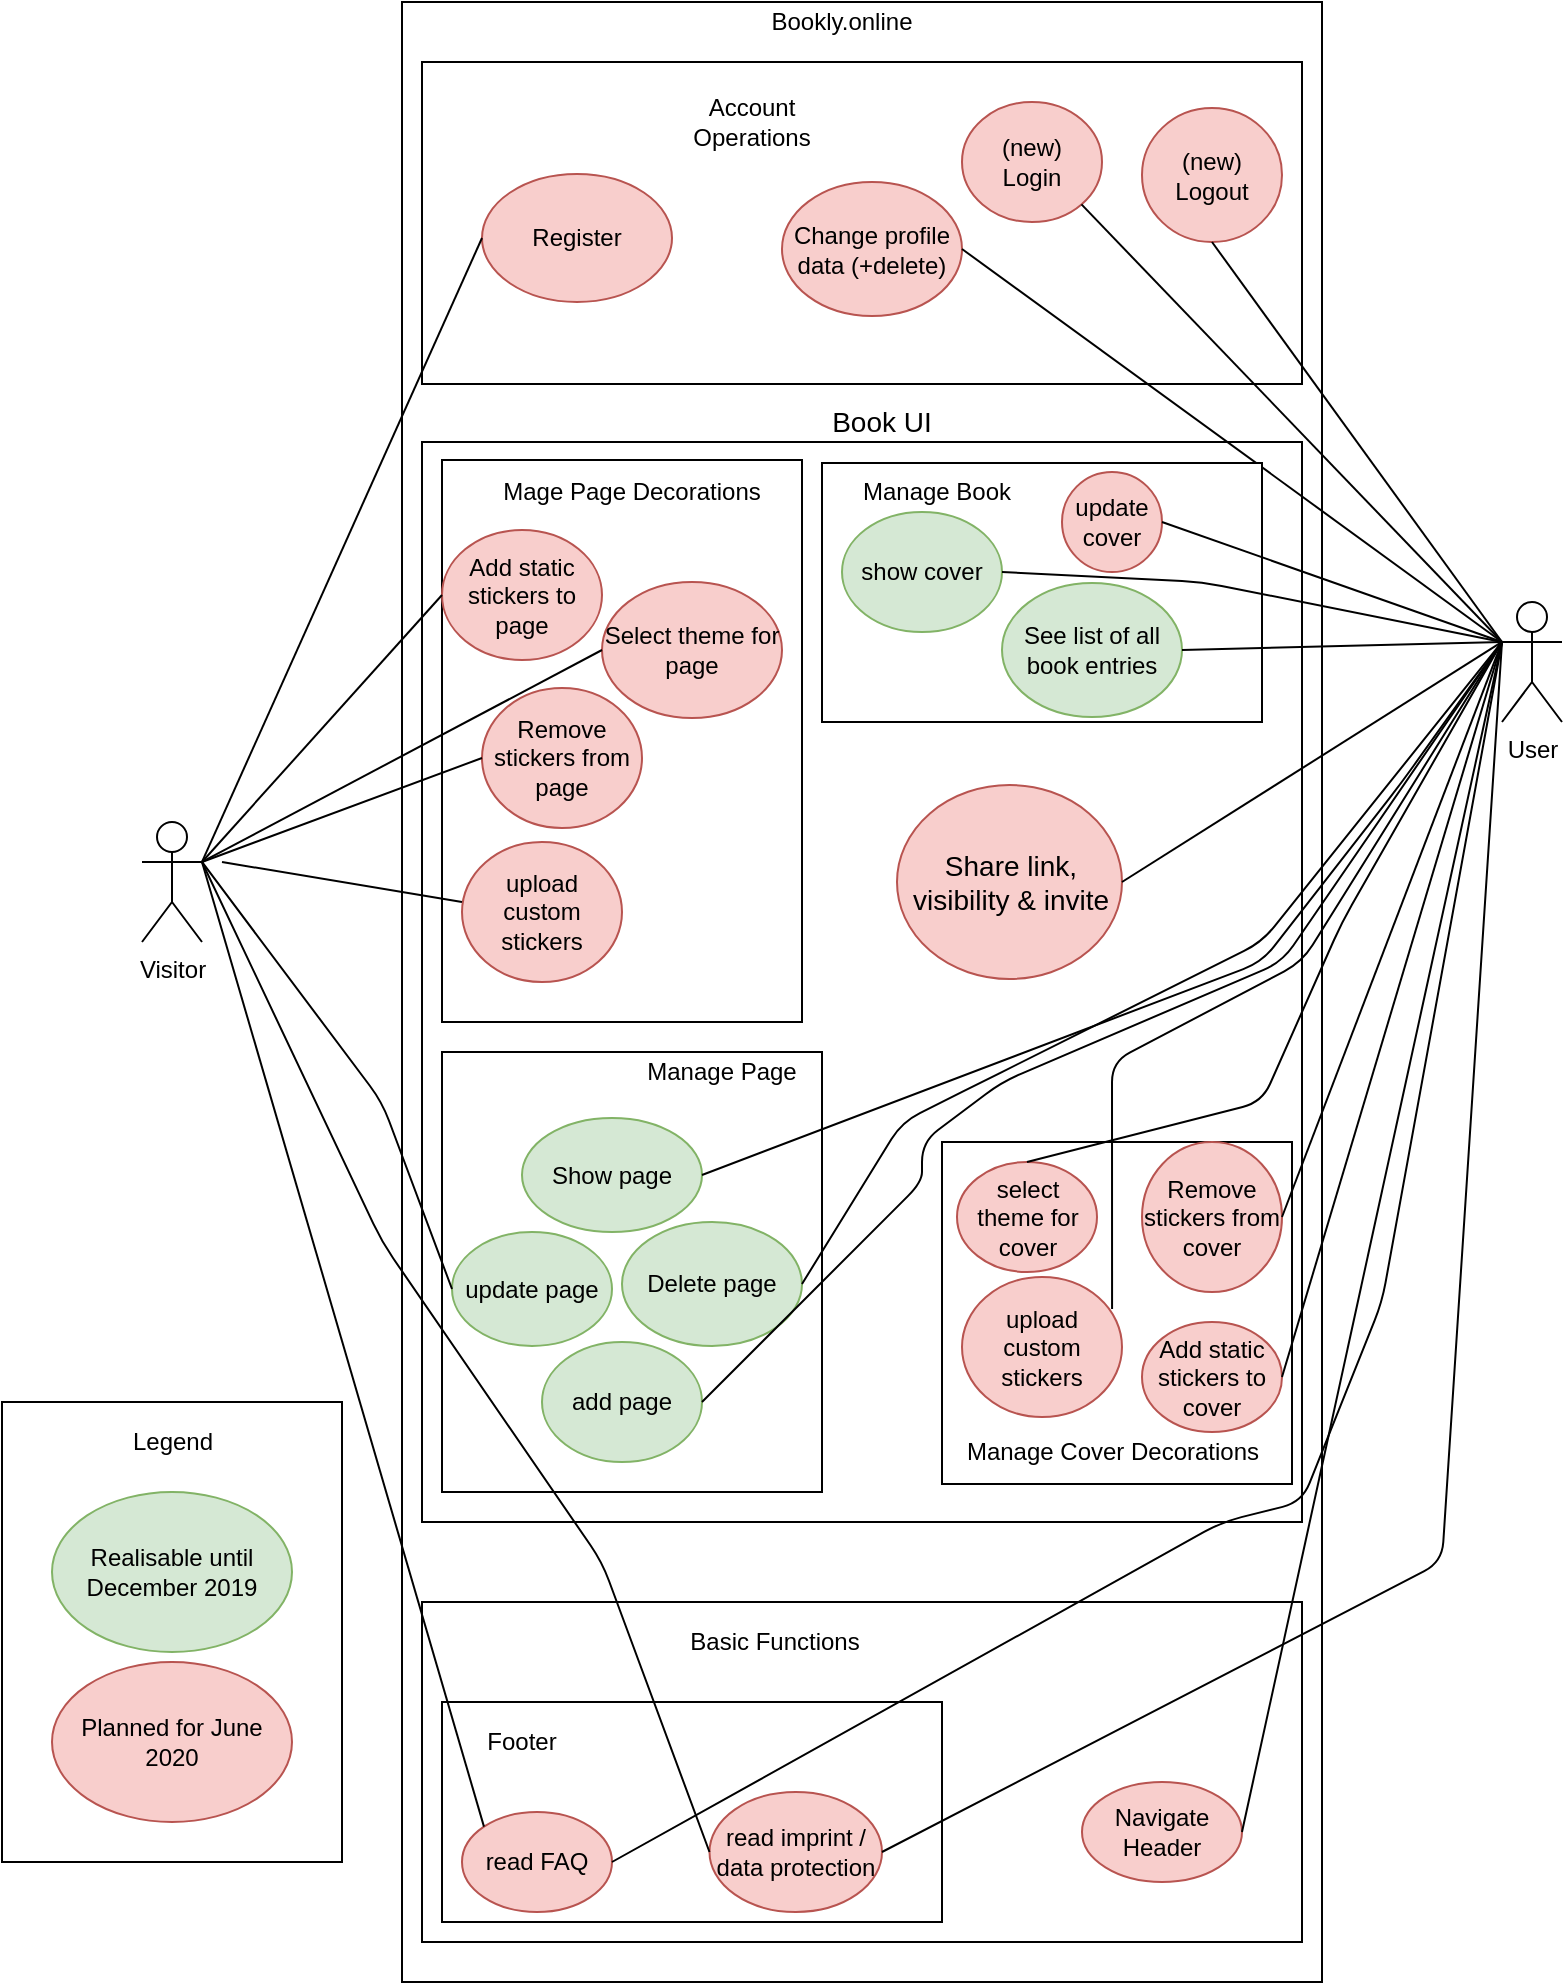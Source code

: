 <mxfile version="13.0.1" type="device"><diagram id="QTkLTwpihX6w_ZSABnGS" name="Page-1"><mxGraphModel dx="2756" dy="1729" grid="1" gridSize="10" guides="1" tooltips="1" connect="1" arrows="1" fold="1" page="1" pageScale="1" pageWidth="827" pageHeight="1169" math="0" shadow="0"><root><mxCell id="0"/><mxCell id="1" parent="0"/><mxCell id="Cbfm2NbSBNBgH-ECUjFJ-2" value="" style="rounded=0;whiteSpace=wrap;html=1;" parent="1" vertex="1"><mxGeometry x="-1430" y="-1030" width="460" height="990" as="geometry"/></mxCell><mxCell id="Cbfm2NbSBNBgH-ECUjFJ-23" value="" style="rounded=0;whiteSpace=wrap;html=1;" parent="1" vertex="1"><mxGeometry x="-1420" y="-810" width="440" height="540" as="geometry"/></mxCell><mxCell id="wHSJdmdyM5T6n98NVIBe-10" value="" style="rounded=0;whiteSpace=wrap;html=1;" parent="1" vertex="1"><mxGeometry x="-1420" y="-230" width="440" height="170" as="geometry"/></mxCell><mxCell id="u0uzfvqXaxtprkz0VD8p-9" value="" style="rounded=0;whiteSpace=wrap;html=1;" vertex="1" parent="1"><mxGeometry x="-1410" y="-801" width="180" height="281" as="geometry"/></mxCell><mxCell id="u0uzfvqXaxtprkz0VD8p-5" value="" style="rounded=0;whiteSpace=wrap;html=1;align=left;" vertex="1" parent="1"><mxGeometry x="-1410" y="-505" width="190" height="220" as="geometry"/></mxCell><mxCell id="Cbfm2NbSBNBgH-ECUjFJ-1" value="User" style="shape=umlActor;verticalLabelPosition=bottom;labelBackgroundColor=#ffffff;verticalAlign=top;html=1;outlineConnect=0;" parent="1" vertex="1"><mxGeometry x="-880" y="-730" width="30" height="60" as="geometry"/></mxCell><mxCell id="Cbfm2NbSBNBgH-ECUjFJ-5" value="Visitor" style="shape=umlActor;verticalLabelPosition=bottom;labelBackgroundColor=#ffffff;verticalAlign=top;html=1;outlineConnect=0;" parent="1" vertex="1"><mxGeometry x="-1560" y="-620" width="30" height="60" as="geometry"/></mxCell><mxCell id="Cbfm2NbSBNBgH-ECUjFJ-3" value="Bookly.online" style="text;html=1;strokeColor=none;fillColor=none;align=center;verticalAlign=middle;whiteSpace=wrap;rounded=0;" parent="1" vertex="1"><mxGeometry x="-1260" y="-1030" width="100" height="20" as="geometry"/></mxCell><mxCell id="Cbfm2NbSBNBgH-ECUjFJ-18" value="" style="rounded=0;whiteSpace=wrap;html=1;" parent="1" vertex="1"><mxGeometry x="-1420" y="-1000" width="440" height="161" as="geometry"/></mxCell><mxCell id="Cbfm2NbSBNBgH-ECUjFJ-19" value="Account Operations" style="text;html=1;strokeColor=none;fillColor=none;align=center;verticalAlign=middle;whiteSpace=wrap;rounded=0;" parent="1" vertex="1"><mxGeometry x="-1295" y="-980" width="80" height="20" as="geometry"/></mxCell><mxCell id="Cbfm2NbSBNBgH-ECUjFJ-20" value="(new)&lt;br&gt;Login" style="ellipse;whiteSpace=wrap;html=1;fillColor=#f8cecc;strokeColor=#b85450;" parent="1" vertex="1"><mxGeometry x="-1150" y="-980" width="70" height="60" as="geometry"/></mxCell><mxCell id="Cbfm2NbSBNBgH-ECUjFJ-21" value="Register" style="ellipse;whiteSpace=wrap;html=1;fillColor=#f8cecc;strokeColor=#b85450;" parent="1" vertex="1"><mxGeometry x="-1390" y="-944" width="95" height="64" as="geometry"/></mxCell><mxCell id="Cbfm2NbSBNBgH-ECUjFJ-15" value="Add static stickers to page" style="ellipse;whiteSpace=wrap;html=1;fillColor=#f8cecc;strokeColor=#b85450;" parent="1" vertex="1"><mxGeometry x="-1410" y="-766" width="80" height="65" as="geometry"/></mxCell><mxCell id="Cbfm2NbSBNBgH-ECUjFJ-24" value="&lt;font style=&quot;font-size: 14px&quot;&gt;Book UI&lt;/font&gt;" style="text;html=1;strokeColor=none;fillColor=none;align=center;verticalAlign=middle;whiteSpace=wrap;rounded=0;" parent="1" vertex="1"><mxGeometry x="-1250" y="-830" width="120" height="20" as="geometry"/></mxCell><mxCell id="wHSJdmdyM5T6n98NVIBe-3" value="" style="rounded=0;whiteSpace=wrap;html=1;" parent="1" vertex="1"><mxGeometry x="-1630" y="-330" width="170" height="230" as="geometry"/></mxCell><mxCell id="wHSJdmdyM5T6n98NVIBe-4" value="Realisable until December 2019" style="ellipse;whiteSpace=wrap;html=1;fillColor=#d5e8d4;strokeColor=#82b366;" parent="1" vertex="1"><mxGeometry x="-1605" y="-285" width="120" height="80" as="geometry"/></mxCell><mxCell id="wHSJdmdyM5T6n98NVIBe-5" value="Legend" style="text;html=1;strokeColor=none;fillColor=none;align=center;verticalAlign=middle;whiteSpace=wrap;rounded=0;" parent="1" vertex="1"><mxGeometry x="-1582.5" y="-320" width="75" height="20" as="geometry"/></mxCell><mxCell id="wHSJdmdyM5T6n98NVIBe-6" value="Planned for June 2020" style="ellipse;whiteSpace=wrap;html=1;fillColor=#f8cecc;strokeColor=#b85450;" parent="1" vertex="1"><mxGeometry x="-1605" y="-200" width="120" height="80" as="geometry"/></mxCell><mxCell id="wHSJdmdyM5T6n98NVIBe-8" value="add page" style="ellipse;whiteSpace=wrap;html=1;fillColor=#d5e8d4;strokeColor=#82b366;" parent="1" vertex="1"><mxGeometry x="-1360" y="-360" width="80" height="60" as="geometry"/></mxCell><mxCell id="wHSJdmdyM5T6n98NVIBe-11" value="Basic Functions" style="text;html=1;strokeColor=none;fillColor=none;align=center;verticalAlign=middle;whiteSpace=wrap;rounded=0;" parent="1" vertex="1"><mxGeometry x="-1290" y="-220" width="92.5" height="20" as="geometry"/></mxCell><mxCell id="OYF4tBnbgaJxjOM8pys9-2" value="" style="endArrow=none;html=1;entryX=0;entryY=0.5;entryDx=0;entryDy=0;exitX=1;exitY=0.333;exitDx=0;exitDy=0;exitPerimeter=0;endFill=0;" parent="1" source="Cbfm2NbSBNBgH-ECUjFJ-5" target="Cbfm2NbSBNBgH-ECUjFJ-21" edge="1"><mxGeometry width="50" height="50" relative="1" as="geometry"><mxPoint x="-1520" y="-560" as="sourcePoint"/><mxPoint x="-1400" y="-570" as="targetPoint"/><Array as="points"/></mxGeometry></mxCell><mxCell id="OYF4tBnbgaJxjOM8pys9-17" value="" style="endArrow=none;html=1;entryX=1;entryY=1;entryDx=0;entryDy=0;strokeColor=#000000;endFill=0;" parent="1" target="Cbfm2NbSBNBgH-ECUjFJ-20" edge="1"><mxGeometry width="50" height="50" relative="1" as="geometry"><mxPoint x="-880" y="-710" as="sourcePoint"/><mxPoint x="-880" y="-850" as="targetPoint"/></mxGeometry></mxCell><mxCell id="OYF4tBnbgaJxjOM8pys9-20" value="" style="endArrow=none;html=1;exitX=1;exitY=0.333;exitDx=0;exitDy=0;exitPerimeter=0;entryX=0;entryY=0.5;entryDx=0;entryDy=0;endFill=0;" parent="1" source="Cbfm2NbSBNBgH-ECUjFJ-5" target="Cbfm2NbSBNBgH-ECUjFJ-15" edge="1"><mxGeometry width="50" height="50" relative="1" as="geometry"><mxPoint x="-920" y="-550" as="sourcePoint"/><mxPoint x="-870" y="-600" as="targetPoint"/><Array as="points"/></mxGeometry></mxCell><mxCell id="8wvhuS9CPFJrMScCbIkI-1" style="edgeStyle=orthogonalEdgeStyle;rounded=0;orthogonalLoop=1;jettySize=auto;html=1;exitX=0.5;exitY=1;exitDx=0;exitDy=0;" parent="1" source="Cbfm2NbSBNBgH-ECUjFJ-18" target="Cbfm2NbSBNBgH-ECUjFJ-18" edge="1"><mxGeometry relative="1" as="geometry"/></mxCell><mxCell id="8wvhuS9CPFJrMScCbIkI-3" value="update page" style="ellipse;whiteSpace=wrap;html=1;fillColor=#d5e8d4;strokeColor=#82b366;" parent="1" vertex="1"><mxGeometry x="-1405" y="-415" width="80" height="57" as="geometry"/></mxCell><mxCell id="8wvhuS9CPFJrMScCbIkI-4" value="" style="endArrow=none;html=1;entryX=0;entryY=0.5;entryDx=0;entryDy=0;exitX=1;exitY=0.333;exitDx=0;exitDy=0;exitPerimeter=0;endFill=0;" parent="1" source="Cbfm2NbSBNBgH-ECUjFJ-5" target="8wvhuS9CPFJrMScCbIkI-3" edge="1"><mxGeometry width="50" height="50" relative="1" as="geometry"><mxPoint x="-1520" y="-590" as="sourcePoint"/><mxPoint x="-1120" y="-120" as="targetPoint"/><Array as="points"><mxPoint x="-1440" y="-480"/></Array></mxGeometry></mxCell><mxCell id="8wvhuS9CPFJrMScCbIkI-5" value="Delete page" style="ellipse;whiteSpace=wrap;html=1;fillColor=#d5e8d4;strokeColor=#82b366;" parent="1" vertex="1"><mxGeometry x="-1320" y="-420" width="90" height="62" as="geometry"/></mxCell><mxCell id="8wvhuS9CPFJrMScCbIkI-7" value="Show page" style="ellipse;whiteSpace=wrap;html=1;fillColor=#d5e8d4;strokeColor=#82b366;" parent="1" vertex="1"><mxGeometry x="-1370" y="-472" width="90" height="57" as="geometry"/></mxCell><mxCell id="8wvhuS9CPFJrMScCbIkI-12" value="Change profile data (+delete)" style="ellipse;whiteSpace=wrap;html=1;fillColor=#f8cecc;strokeColor=#b85450;" parent="1" vertex="1"><mxGeometry x="-1240" y="-940" width="90" height="67" as="geometry"/></mxCell><mxCell id="8wvhuS9CPFJrMScCbIkI-13" value="" style="endArrow=none;html=1;exitX=0;exitY=0.333;exitDx=0;exitDy=0;exitPerimeter=0;entryX=1;entryY=0.5;entryDx=0;entryDy=0;endFill=0;" parent="1" source="Cbfm2NbSBNBgH-ECUjFJ-1" target="8wvhuS9CPFJrMScCbIkI-12" edge="1"><mxGeometry width="50" height="50" relative="1" as="geometry"><mxPoint x="-870" y="-700" as="sourcePoint"/><mxPoint x="-1000" y="-700" as="targetPoint"/></mxGeometry></mxCell><mxCell id="8wvhuS9CPFJrMScCbIkI-16" value="Remove stickers from page" style="ellipse;whiteSpace=wrap;html=1;fillColor=#f8cecc;strokeColor=#b85450;" parent="1" vertex="1"><mxGeometry x="-1390" y="-687" width="80" height="70" as="geometry"/></mxCell><mxCell id="8wvhuS9CPFJrMScCbIkI-17" value="Select theme for page" style="ellipse;whiteSpace=wrap;html=1;fillColor=#f8cecc;strokeColor=#b85450;" parent="1" vertex="1"><mxGeometry x="-1330" y="-740" width="90" height="68" as="geometry"/></mxCell><mxCell id="8wvhuS9CPFJrMScCbIkI-18" value="" style="endArrow=none;html=1;exitX=1;exitY=0.333;exitDx=0;exitDy=0;exitPerimeter=0;endFill=0;entryX=0;entryY=0.5;entryDx=0;entryDy=0;" parent="1" source="Cbfm2NbSBNBgH-ECUjFJ-5" target="8wvhuS9CPFJrMScCbIkI-16" edge="1"><mxGeometry width="50" height="50" relative="1" as="geometry"><mxPoint x="-1520" y="-590" as="sourcePoint"/><mxPoint x="-1400" y="-740" as="targetPoint"/><Array as="points"/></mxGeometry></mxCell><mxCell id="8wvhuS9CPFJrMScCbIkI-19" value="" style="endArrow=none;html=1;exitX=1;exitY=0.333;exitDx=0;exitDy=0;exitPerimeter=0;entryX=0;entryY=0.5;entryDx=0;entryDy=0;endFill=0;" parent="1" source="Cbfm2NbSBNBgH-ECUjFJ-5" target="8wvhuS9CPFJrMScCbIkI-17" edge="1"><mxGeometry width="50" height="50" relative="1" as="geometry"><mxPoint x="-1510" y="-580" as="sourcePoint"/><mxPoint x="-1380" y="-725" as="targetPoint"/><Array as="points"/></mxGeometry></mxCell><mxCell id="8wvhuS9CPFJrMScCbIkI-24" value="&lt;font style=&quot;font-size: 14px&quot;&gt;Share link, visibility &amp;amp; invite&lt;/font&gt;" style="ellipse;whiteSpace=wrap;html=1;fillColor=#f8cecc;strokeColor=#b85450;" parent="1" vertex="1"><mxGeometry x="-1182.5" y="-638.5" width="112.5" height="97" as="geometry"/></mxCell><mxCell id="8wvhuS9CPFJrMScCbIkI-25" value="" style="endArrow=none;html=1;entryX=1;entryY=0.5;entryDx=0;entryDy=0;exitX=0;exitY=0.333;exitDx=0;exitDy=0;exitPerimeter=0;endFill=0;" parent="1" source="Cbfm2NbSBNBgH-ECUjFJ-1" target="8wvhuS9CPFJrMScCbIkI-24" edge="1"><mxGeometry width="50" height="50" relative="1" as="geometry"><mxPoint x="-870" y="-700" as="sourcePoint"/><mxPoint x="-1000" y="-940" as="targetPoint"/></mxGeometry></mxCell><mxCell id="ZcMuQLSPwNRCjNidHOXy-1" value="upload custom stickers" style="ellipse;whiteSpace=wrap;html=1;fillColor=#f8cecc;strokeColor=#b85450;" parent="1" vertex="1"><mxGeometry x="-1400" y="-610" width="80" height="70" as="geometry"/></mxCell><mxCell id="6Ous-KjEX17HNyZgZHWK-1" value="(new)&lt;br&gt;Logout" style="ellipse;whiteSpace=wrap;html=1;fillColor=#f8cecc;strokeColor=#b85450;" parent="1" vertex="1"><mxGeometry x="-1060" y="-977" width="70" height="67" as="geometry"/></mxCell><mxCell id="6Ous-KjEX17HNyZgZHWK-2" value="" style="endArrow=none;html=1;entryX=0.5;entryY=1;entryDx=0;entryDy=0;strokeColor=#000000;endFill=0;" parent="1" target="6Ous-KjEX17HNyZgZHWK-1" edge="1"><mxGeometry width="50" height="50" relative="1" as="geometry"><mxPoint x="-880" y="-710" as="sourcePoint"/><mxPoint x="-1137.5" y="-1012.5" as="targetPoint"/></mxGeometry></mxCell><mxCell id="6Ous-KjEX17HNyZgZHWK-3" value="Navigate Header" style="ellipse;whiteSpace=wrap;html=1;fillColor=#f8cecc;strokeColor=#b85450;" parent="1" vertex="1"><mxGeometry x="-1090" y="-140" width="80" height="50" as="geometry"/></mxCell><mxCell id="u0uzfvqXaxtprkz0VD8p-7" value="Manage Page" style="text;html=1;strokeColor=none;fillColor=none;align=center;verticalAlign=middle;whiteSpace=wrap;rounded=0;" vertex="1" parent="1"><mxGeometry x="-1310" y="-505" width="80" height="20" as="geometry"/></mxCell><mxCell id="u0uzfvqXaxtprkz0VD8p-10" value="Mage Page Decorations" style="text;html=1;strokeColor=none;fillColor=none;align=center;verticalAlign=middle;whiteSpace=wrap;rounded=0;" vertex="1" parent="1"><mxGeometry x="-1390" y="-795" width="150" height="20" as="geometry"/></mxCell><mxCell id="u0uzfvqXaxtprkz0VD8p-16" value="" style="rounded=0;whiteSpace=wrap;html=1;" vertex="1" parent="1"><mxGeometry x="-1410" y="-180" width="250" height="110" as="geometry"/></mxCell><mxCell id="wHSJdmdyM5T6n98NVIBe-16" value="read imprint / data protection" style="ellipse;whiteSpace=wrap;html=1;fillColor=#f8cecc;strokeColor=#b85450;" parent="1" vertex="1"><mxGeometry x="-1276.25" y="-135" width="86.25" height="60" as="geometry"/></mxCell><mxCell id="wHSJdmdyM5T6n98NVIBe-14" value="read FAQ" style="ellipse;whiteSpace=wrap;html=1;fillColor=#f8cecc;strokeColor=#b85450;" parent="1" vertex="1"><mxGeometry x="-1400" y="-125" width="75" height="50" as="geometry"/></mxCell><mxCell id="OYF4tBnbgaJxjOM8pys9-27" value="" style="endArrow=none;html=1;entryX=1;entryY=0.5;entryDx=0;entryDy=0;endFill=0;" parent="1" target="wHSJdmdyM5T6n98NVIBe-16" edge="1"><mxGeometry width="50" height="50" relative="1" as="geometry"><mxPoint x="-880" y="-710" as="sourcePoint"/><mxPoint x="-870" y="-300" as="targetPoint"/><Array as="points"><mxPoint x="-910" y="-250"/></Array></mxGeometry></mxCell><mxCell id="OYF4tBnbgaJxjOM8pys9-3" value="" style="endArrow=none;html=1;entryX=0;entryY=0.5;entryDx=0;entryDy=0;exitX=1;exitY=0.333;exitDx=0;exitDy=0;exitPerimeter=0;endFill=0;" parent="1" source="Cbfm2NbSBNBgH-ECUjFJ-5" target="wHSJdmdyM5T6n98NVIBe-16" edge="1"><mxGeometry width="50" height="50" relative="1" as="geometry"><mxPoint x="-1520" y="-560" as="sourcePoint"/><mxPoint x="-1440" y="-550" as="targetPoint"/><Array as="points"><mxPoint x="-1440" y="-410"/><mxPoint x="-1330" y="-250"/></Array></mxGeometry></mxCell><mxCell id="u0uzfvqXaxtprkz0VD8p-15" value="" style="endArrow=none;html=1;entryX=0;entryY=0;entryDx=0;entryDy=0;" edge="1" parent="1" target="wHSJdmdyM5T6n98NVIBe-14"><mxGeometry width="50" height="50" relative="1" as="geometry"><mxPoint x="-1530" y="-600" as="sourcePoint"/><mxPoint x="-1220" y="-310" as="targetPoint"/></mxGeometry></mxCell><mxCell id="u0uzfvqXaxtprkz0VD8p-17" value="Footer" style="text;html=1;strokeColor=none;fillColor=none;align=center;verticalAlign=middle;whiteSpace=wrap;rounded=0;" vertex="1" parent="1"><mxGeometry x="-1390" y="-170" width="40" height="20" as="geometry"/></mxCell><mxCell id="u0uzfvqXaxtprkz0VD8p-19" value="" style="endArrow=none;html=1;" edge="1" parent="1"><mxGeometry width="50" height="50" relative="1" as="geometry"><mxPoint x="-1520" y="-600" as="sourcePoint"/><mxPoint x="-1400" y="-580" as="targetPoint"/></mxGeometry></mxCell><mxCell id="u0uzfvqXaxtprkz0VD8p-21" value="" style="rounded=0;whiteSpace=wrap;html=1;" vertex="1" parent="1"><mxGeometry x="-1160" y="-460" width="175" height="171" as="geometry"/></mxCell><mxCell id="8wvhuS9CPFJrMScCbIkI-20" value="Remove stickers from cover" style="ellipse;whiteSpace=wrap;html=1;fillColor=#f8cecc;strokeColor=#b85450;" parent="1" vertex="1"><mxGeometry x="-1060" y="-460" width="70" height="75" as="geometry"/></mxCell><mxCell id="8wvhuS9CPFJrMScCbIkI-22" value="select theme for cover" style="ellipse;whiteSpace=wrap;html=1;fillColor=#f8cecc;strokeColor=#b85450;" parent="1" vertex="1"><mxGeometry x="-1152.5" y="-450" width="70" height="55" as="geometry"/></mxCell><mxCell id="8wvhuS9CPFJrMScCbIkI-23" value="" style="endArrow=none;html=1;exitX=0;exitY=0.333;exitDx=0;exitDy=0;exitPerimeter=0;entryX=0.5;entryY=0;entryDx=0;entryDy=0;endFill=0;" parent="1" source="Cbfm2NbSBNBgH-ECUjFJ-1" target="8wvhuS9CPFJrMScCbIkI-22" edge="1"><mxGeometry width="50" height="50" relative="1" as="geometry"><mxPoint x="-870" y="-700" as="sourcePoint"/><mxPoint x="-1000" y="-710" as="targetPoint"/><Array as="points"><mxPoint x="-960" y="-570"/><mxPoint x="-1000" y="-480"/></Array></mxGeometry></mxCell><mxCell id="OYF4tBnbgaJxjOM8pys9-26" value="" style="endArrow=none;html=1;entryX=1;entryY=0.5;entryDx=0;entryDy=0;endFill=0;" parent="1" target="wHSJdmdyM5T6n98NVIBe-8" edge="1"><mxGeometry width="50" height="50" relative="1" as="geometry"><mxPoint x="-880" y="-710" as="sourcePoint"/><mxPoint x="-860" y="-480" as="targetPoint"/><Array as="points"><mxPoint x="-990" y="-550"/><mxPoint x="-1130" y="-490"/><mxPoint x="-1170" y="-460"/><mxPoint x="-1170" y="-440"/></Array></mxGeometry></mxCell><mxCell id="u0uzfvqXaxtprkz0VD8p-22" value="" style="endArrow=none;html=1;exitX=0.938;exitY=0.229;exitDx=0;exitDy=0;exitPerimeter=0;" edge="1" parent="1" source="u0uzfvqXaxtprkz0VD8p-20"><mxGeometry width="50" height="50" relative="1" as="geometry"><mxPoint x="-1270" y="-490" as="sourcePoint"/><mxPoint x="-880" y="-710" as="targetPoint"/><Array as="points"><mxPoint x="-1075" y="-500"/><mxPoint x="-980" y="-550"/></Array></mxGeometry></mxCell><mxCell id="u0uzfvqXaxtprkz0VD8p-20" value="upload custom stickers" style="ellipse;whiteSpace=wrap;html=1;fillColor=#f8cecc;strokeColor=#b85450;" vertex="1" parent="1"><mxGeometry x="-1150" y="-392.5" width="80" height="70" as="geometry"/></mxCell><mxCell id="8wvhuS9CPFJrMScCbIkI-2" value="Add static stickers to cover" style="ellipse;whiteSpace=wrap;html=1;fillColor=#f8cecc;strokeColor=#b85450;" parent="1" vertex="1"><mxGeometry x="-1060" y="-370" width="70" height="55" as="geometry"/></mxCell><mxCell id="8wvhuS9CPFJrMScCbIkI-6" value="" style="endArrow=none;html=1;exitX=0;exitY=0.333;exitDx=0;exitDy=0;exitPerimeter=0;entryX=1;entryY=0.5;entryDx=0;entryDy=0;endFill=0;" parent="1" source="Cbfm2NbSBNBgH-ECUjFJ-1" target="8wvhuS9CPFJrMScCbIkI-5" edge="1"><mxGeometry width="50" height="50" relative="1" as="geometry"><mxPoint x="-870" y="-700" as="sourcePoint"/><mxPoint x="-1000" y="-700" as="targetPoint"/><Array as="points"><mxPoint x="-1000" y="-560"/><mxPoint x="-1140" y="-490"/><mxPoint x="-1180" y="-470"/></Array></mxGeometry></mxCell><mxCell id="8wvhuS9CPFJrMScCbIkI-11" value="" style="endArrow=none;html=1;exitX=0;exitY=0.333;exitDx=0;exitDy=0;exitPerimeter=0;entryX=1;entryY=0.5;entryDx=0;entryDy=0;endFill=0;" parent="1" source="Cbfm2NbSBNBgH-ECUjFJ-1" target="8wvhuS9CPFJrMScCbIkI-2" edge="1"><mxGeometry width="50" height="50" relative="1" as="geometry"><mxPoint x="-870" y="-700" as="sourcePoint"/><mxPoint x="-1000" y="-700" as="targetPoint"/></mxGeometry></mxCell><mxCell id="OYF4tBnbgaJxjOM8pys9-28" value="" style="endArrow=none;html=1;entryX=1;entryY=0.5;entryDx=0;entryDy=0;exitX=0;exitY=0.333;exitDx=0;exitDy=0;exitPerimeter=0;endFill=0;" parent="1" source="Cbfm2NbSBNBgH-ECUjFJ-1" target="wHSJdmdyM5T6n98NVIBe-14" edge="1"><mxGeometry width="50" height="50" relative="1" as="geometry"><mxPoint x="-890" y="-300" as="sourcePoint"/><mxPoint x="-840" y="-350" as="targetPoint"/><Array as="points"><mxPoint x="-940" y="-380"/><mxPoint x="-980" y="-280"/><mxPoint x="-1020" y="-270"/></Array></mxGeometry></mxCell><mxCell id="6Ous-KjEX17HNyZgZHWK-4" value="" style="endArrow=none;html=1;entryX=1;entryY=0.5;entryDx=0;entryDy=0;strokeColor=#000000;endFill=0;exitX=0;exitY=0.333;exitDx=0;exitDy=0;exitPerimeter=0;" parent="1" source="Cbfm2NbSBNBgH-ECUjFJ-1" target="6Ous-KjEX17HNyZgZHWK-3" edge="1"><mxGeometry width="50" height="50" relative="1" as="geometry"><mxPoint x="-870" y="-700" as="sourcePoint"/><mxPoint x="-1065" y="-984" as="targetPoint"/></mxGeometry></mxCell><mxCell id="8wvhuS9CPFJrMScCbIkI-10" value="" style="endArrow=none;html=1;entryX=1;entryY=0.5;entryDx=0;entryDy=0;endFill=0;exitX=0;exitY=0.333;exitDx=0;exitDy=0;exitPerimeter=0;" parent="1" source="Cbfm2NbSBNBgH-ECUjFJ-1" target="8wvhuS9CPFJrMScCbIkI-7" edge="1"><mxGeometry width="50" height="50" relative="1" as="geometry"><mxPoint x="-880" y="-710" as="sourcePoint"/><mxPoint x="-1100" y="-640" as="targetPoint"/><Array as="points"><mxPoint x="-930" y="-640"/><mxPoint x="-1000" y="-550"/></Array></mxGeometry></mxCell><mxCell id="8wvhuS9CPFJrMScCbIkI-21" value="" style="endArrow=none;html=1;exitX=0;exitY=0.333;exitDx=0;exitDy=0;exitPerimeter=0;entryX=1;entryY=0.5;entryDx=0;entryDy=0;endFill=0;" parent="1" source="Cbfm2NbSBNBgH-ECUjFJ-1" target="8wvhuS9CPFJrMScCbIkI-20" edge="1"><mxGeometry width="50" height="50" relative="1" as="geometry"><mxPoint x="-870" y="-700" as="sourcePoint"/><mxPoint x="-1000" y="-710" as="targetPoint"/></mxGeometry></mxCell><mxCell id="u0uzfvqXaxtprkz0VD8p-23" value="Manage Cover Decorations" style="text;html=1;strokeColor=none;fillColor=none;align=center;verticalAlign=middle;whiteSpace=wrap;rounded=0;" vertex="1" parent="1"><mxGeometry x="-1152.5" y="-315" width="155" height="20" as="geometry"/></mxCell><mxCell id="u0uzfvqXaxtprkz0VD8p-25" value="" style="rounded=0;whiteSpace=wrap;html=1;" vertex="1" parent="1"><mxGeometry x="-1220" y="-799.5" width="220" height="129.5" as="geometry"/></mxCell><mxCell id="Cbfm2NbSBNBgH-ECUjFJ-13" value="update cover" style="ellipse;whiteSpace=wrap;html=1;fillColor=#f8cecc;strokeColor=#b85450;" parent="1" vertex="1"><mxGeometry x="-1100" y="-795" width="50" height="50" as="geometry"/></mxCell><mxCell id="8wvhuS9CPFJrMScCbIkI-8" value="show cover" style="ellipse;whiteSpace=wrap;html=1;fillColor=#d5e8d4;strokeColor=#82b366;" parent="1" vertex="1"><mxGeometry x="-1210" y="-775" width="80" height="60" as="geometry"/></mxCell><mxCell id="wHSJdmdyM5T6n98NVIBe-7" value="See list of all book entries" style="ellipse;whiteSpace=wrap;html=1;fillColor=#d5e8d4;strokeColor=#82b366;" parent="1" vertex="1"><mxGeometry x="-1130" y="-739.5" width="90" height="67" as="geometry"/></mxCell><mxCell id="8wvhuS9CPFJrMScCbIkI-9" value="" style="endArrow=none;html=1;exitX=0;exitY=0.333;exitDx=0;exitDy=0;exitPerimeter=0;entryX=1;entryY=0.5;entryDx=0;entryDy=0;endFill=0;" parent="1" source="Cbfm2NbSBNBgH-ECUjFJ-1" target="8wvhuS9CPFJrMScCbIkI-8" edge="1"><mxGeometry width="50" height="50" relative="1" as="geometry"><mxPoint x="-870" y="-700" as="sourcePoint"/><mxPoint x="-1000" y="-700" as="targetPoint"/><Array as="points"><mxPoint x="-1030" y="-740"/></Array></mxGeometry></mxCell><mxCell id="OYF4tBnbgaJxjOM8pys9-19" value="" style="endArrow=none;html=1;exitX=0;exitY=0.333;exitDx=0;exitDy=0;exitPerimeter=0;entryX=1;entryY=0.5;entryDx=0;entryDy=0;endFill=0;" parent="1" source="Cbfm2NbSBNBgH-ECUjFJ-1" target="Cbfm2NbSBNBgH-ECUjFJ-13" edge="1"><mxGeometry width="50" height="50" relative="1" as="geometry"><mxPoint x="-900" y="-540" as="sourcePoint"/><mxPoint x="-850" y="-590" as="targetPoint"/></mxGeometry></mxCell><mxCell id="u0uzfvqXaxtprkz0VD8p-18" value="" style="endArrow=none;html=1;entryX=1;entryY=0.5;entryDx=0;entryDy=0;" edge="1" parent="1" target="wHSJdmdyM5T6n98NVIBe-7"><mxGeometry width="50" height="50" relative="1" as="geometry"><mxPoint x="-880" y="-710" as="sourcePoint"/><mxPoint x="-1220" y="-540" as="targetPoint"/></mxGeometry></mxCell><mxCell id="u0uzfvqXaxtprkz0VD8p-26" value="Manage Book" style="text;html=1;strokeColor=none;fillColor=none;align=center;verticalAlign=middle;whiteSpace=wrap;rounded=0;" vertex="1" parent="1"><mxGeometry x="-1215" y="-795" width="105" height="20" as="geometry"/></mxCell></root></mxGraphModel></diagram></mxfile>